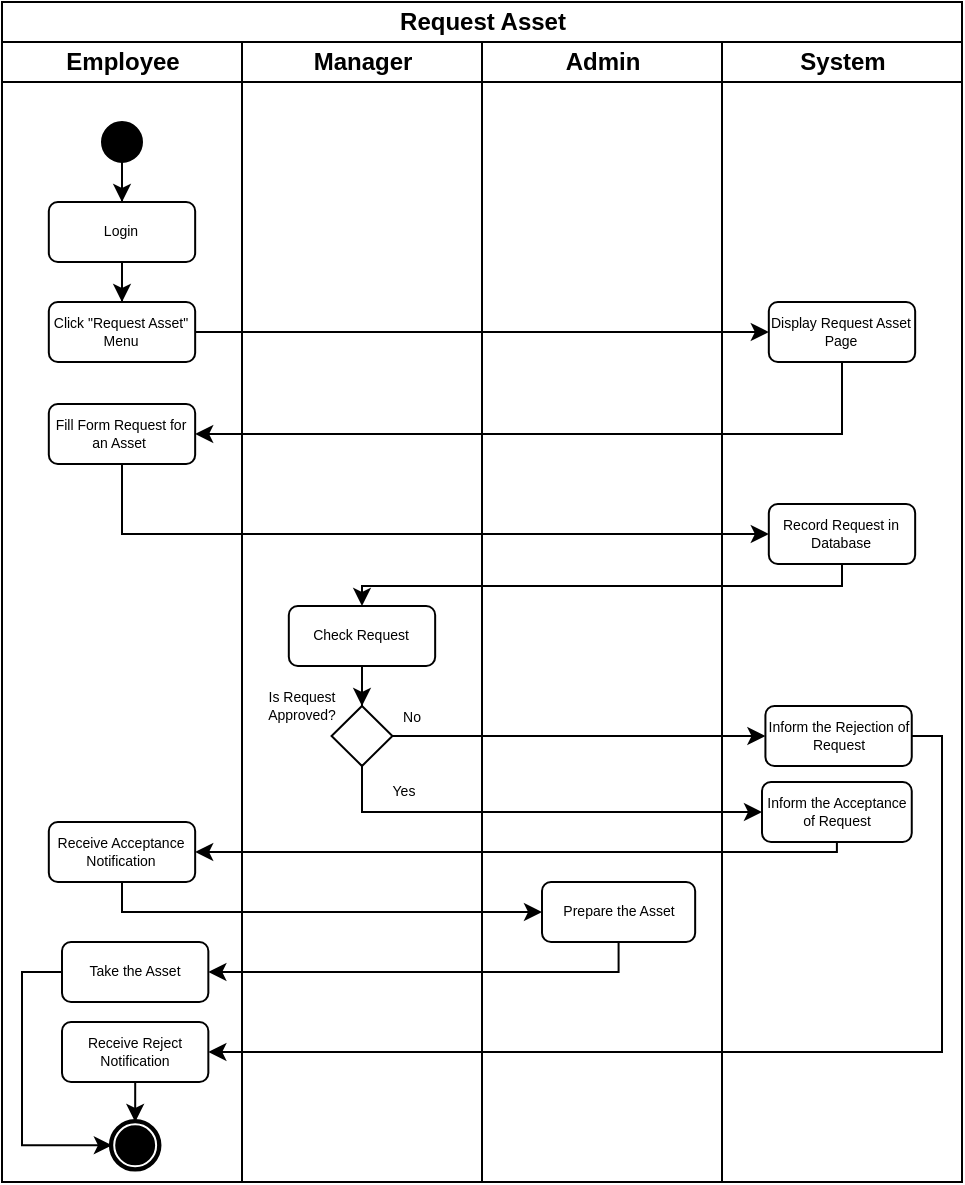 <mxfile version="13.9.9" type="device"><diagram id="PCO2Zfmw_XY5YapE-h2q" name="Page-1"><mxGraphModel dx="640" dy="435" grid="0" gridSize="10" guides="1" tooltips="1" connect="1" arrows="1" fold="1" page="1" pageScale="1" pageWidth="850" pageHeight="1100" math="0" shadow="0"><root><mxCell id="0"/><mxCell id="1" parent="0"/><mxCell id="kbAStSX1PMtTqfNy8U85-1" value="Request Asset" style="swimlane;html=1;childLayout=stackLayout;resizeParent=1;resizeParentMax=0;startSize=20;" parent="1" vertex="1"><mxGeometry x="240" y="30" width="480" height="590" as="geometry"/></mxCell><mxCell id="kbAStSX1PMtTqfNy8U85-2" value="Employee" style="swimlane;html=1;startSize=20;" parent="kbAStSX1PMtTqfNy8U85-1" vertex="1"><mxGeometry y="20" width="120" height="570" as="geometry"/></mxCell><mxCell id="kbAStSX1PMtTqfNy8U85-21" style="edgeStyle=orthogonalEdgeStyle;rounded=0;orthogonalLoop=1;jettySize=auto;html=1;fontSize=7;" parent="kbAStSX1PMtTqfNy8U85-2" source="kbAStSX1PMtTqfNy8U85-13" target="kbAStSX1PMtTqfNy8U85-14" edge="1"><mxGeometry relative="1" as="geometry"/></mxCell><mxCell id="kbAStSX1PMtTqfNy8U85-13" value="" style="ellipse;whiteSpace=wrap;html=1;aspect=fixed;fillColor=#000000;" parent="kbAStSX1PMtTqfNy8U85-2" vertex="1"><mxGeometry x="50" y="40" width="20" height="20" as="geometry"/></mxCell><mxCell id="HaKQpexCDsGhTIHKQ11S-2" style="edgeStyle=orthogonalEdgeStyle;rounded=0;orthogonalLoop=1;jettySize=auto;html=1;entryX=0.5;entryY=0;entryDx=0;entryDy=0;" parent="kbAStSX1PMtTqfNy8U85-2" source="kbAStSX1PMtTqfNy8U85-14" target="HaKQpexCDsGhTIHKQ11S-1" edge="1"><mxGeometry relative="1" as="geometry"/></mxCell><mxCell id="kbAStSX1PMtTqfNy8U85-14" value="&lt;font style=&quot;font-size: 7px;&quot; face=&quot;Helvetica&quot;&gt;Login&lt;/font&gt;" style="rounded=1;whiteSpace=wrap;html=1;shadow=0;labelBackgroundColor=none;strokeWidth=1;fontFamily=Verdana;fontSize=7;align=center;" parent="kbAStSX1PMtTqfNy8U85-2" vertex="1"><mxGeometry x="23.41" y="80" width="73.17" height="30" as="geometry"/></mxCell><mxCell id="kbAStSX1PMtTqfNy8U85-15" value="&lt;font style=&quot;font-size: 7px&quot; face=&quot;Helvetica&quot;&gt;Fill Form Request for an Asset&amp;nbsp;&lt;/font&gt;" style="rounded=1;whiteSpace=wrap;html=1;shadow=0;labelBackgroundColor=none;strokeWidth=1;fontFamily=Verdana;fontSize=7;align=center;" parent="kbAStSX1PMtTqfNy8U85-2" vertex="1"><mxGeometry x="23.41" y="181" width="73.17" height="30" as="geometry"/></mxCell><mxCell id="HaKQpexCDsGhTIHKQ11S-18" style="edgeStyle=orthogonalEdgeStyle;rounded=0;orthogonalLoop=1;jettySize=auto;html=1;entryX=0;entryY=0.5;entryDx=0;entryDy=0;" parent="kbAStSX1PMtTqfNy8U85-2" source="kbAStSX1PMtTqfNy8U85-36" target="kbAStSX1PMtTqfNy8U85-39" edge="1"><mxGeometry relative="1" as="geometry"><Array as="points"><mxPoint x="10" y="465"/><mxPoint x="10" y="552"/></Array></mxGeometry></mxCell><mxCell id="kbAStSX1PMtTqfNy8U85-36" value="&lt;font style=&quot;font-size: 7px&quot; face=&quot;Helvetica&quot;&gt;Take the Asset&lt;/font&gt;" style="rounded=1;whiteSpace=wrap;html=1;shadow=0;labelBackgroundColor=none;strokeWidth=1;fontFamily=Verdana;fontSize=7;align=center;" parent="kbAStSX1PMtTqfNy8U85-2" vertex="1"><mxGeometry x="30.0" y="450" width="73.17" height="30" as="geometry"/></mxCell><mxCell id="kbAStSX1PMtTqfNy8U85-39" value="" style="shape=mxgraph.bpmn.shape;html=1;verticalLabelPosition=bottom;labelBackgroundColor=#ffffff;verticalAlign=top;align=center;perimeter=ellipsePerimeter;outlineConnect=0;outline=end;symbol=terminate;" parent="kbAStSX1PMtTqfNy8U85-2" vertex="1"><mxGeometry x="54.94" y="540" width="23.29" height="23.29" as="geometry"/></mxCell><mxCell id="HaKQpexCDsGhTIHKQ11S-1" value="&lt;font style=&quot;font-size: 7px&quot; face=&quot;Helvetica&quot;&gt;Click &quot;Request Asset&quot; Menu&lt;/font&gt;" style="rounded=1;whiteSpace=wrap;html=1;shadow=0;labelBackgroundColor=none;strokeWidth=1;fontFamily=Verdana;fontSize=7;align=center;" parent="kbAStSX1PMtTqfNy8U85-2" vertex="1"><mxGeometry x="23.41" y="130" width="73.17" height="30" as="geometry"/></mxCell><mxCell id="HaKQpexCDsGhTIHKQ11S-10" style="edgeStyle=orthogonalEdgeStyle;rounded=0;orthogonalLoop=1;jettySize=auto;html=1;entryX=0.5;entryY=0;entryDx=0;entryDy=0;" parent="kbAStSX1PMtTqfNy8U85-2" source="HaKQpexCDsGhTIHKQ11S-8" target="kbAStSX1PMtTqfNy8U85-39" edge="1"><mxGeometry relative="1" as="geometry"/></mxCell><mxCell id="HaKQpexCDsGhTIHKQ11S-8" value="&lt;font style=&quot;font-size: 7px&quot; face=&quot;Helvetica&quot;&gt;Receive Reject Notification&lt;/font&gt;" style="rounded=1;whiteSpace=wrap;html=1;shadow=0;labelBackgroundColor=none;strokeWidth=1;fontFamily=Verdana;fontSize=7;align=center;" parent="kbAStSX1PMtTqfNy8U85-2" vertex="1"><mxGeometry x="30.0" y="490" width="73.17" height="30" as="geometry"/></mxCell><mxCell id="HaKQpexCDsGhTIHKQ11S-15" value="&lt;font style=&quot;font-size: 7px&quot; face=&quot;Helvetica&quot;&gt;Receive Acceptance Notification&lt;/font&gt;" style="rounded=1;whiteSpace=wrap;html=1;shadow=0;labelBackgroundColor=none;strokeWidth=1;fontFamily=Verdana;fontSize=7;align=center;" parent="kbAStSX1PMtTqfNy8U85-2" vertex="1"><mxGeometry x="23.41" y="390" width="73.17" height="30" as="geometry"/></mxCell><mxCell id="kbAStSX1PMtTqfNy8U85-24" style="edgeStyle=orthogonalEdgeStyle;rounded=0;orthogonalLoop=1;jettySize=auto;html=1;entryX=0.5;entryY=0;entryDx=0;entryDy=0;fontSize=7;" parent="kbAStSX1PMtTqfNy8U85-1" source="kbAStSX1PMtTqfNy8U85-18" target="kbAStSX1PMtTqfNy8U85-16" edge="1"><mxGeometry relative="1" as="geometry"><Array as="points"><mxPoint x="420" y="292"/><mxPoint x="180" y="292"/></Array></mxGeometry></mxCell><mxCell id="kbAStSX1PMtTqfNy8U85-37" style="edgeStyle=orthogonalEdgeStyle;rounded=0;orthogonalLoop=1;jettySize=auto;html=1;entryX=1;entryY=0.5;entryDx=0;entryDy=0;fontSize=7;exitX=0.5;exitY=1;exitDx=0;exitDy=0;" parent="kbAStSX1PMtTqfNy8U85-1" source="kbAStSX1PMtTqfNy8U85-19" target="kbAStSX1PMtTqfNy8U85-36" edge="1"><mxGeometry relative="1" as="geometry"><mxPoint x="284.79" y="457" as="sourcePoint"/><Array as="points"><mxPoint x="308" y="485"/></Array></mxGeometry></mxCell><mxCell id="FfQXuXWyslTNDlw8bYM_-2" style="edgeStyle=orthogonalEdgeStyle;rounded=0;orthogonalLoop=1;jettySize=auto;html=1;entryX=0;entryY=0.5;entryDx=0;entryDy=0;" parent="kbAStSX1PMtTqfNy8U85-1" source="kbAStSX1PMtTqfNy8U85-17" target="kbAStSX1PMtTqfNy8U85-28" edge="1"><mxGeometry relative="1" as="geometry"/></mxCell><mxCell id="kbAStSX1PMtTqfNy8U85-3" value="Manager" style="swimlane;html=1;startSize=20;" parent="kbAStSX1PMtTqfNy8U85-1" vertex="1"><mxGeometry x="120" y="20" width="120" height="570" as="geometry"><mxRectangle x="120" y="20" width="30" height="460" as="alternateBounds"/></mxGeometry></mxCell><mxCell id="kbAStSX1PMtTqfNy8U85-25" style="edgeStyle=orthogonalEdgeStyle;rounded=0;orthogonalLoop=1;jettySize=auto;html=1;entryX=0.5;entryY=0;entryDx=0;entryDy=0;fontSize=7;" parent="kbAStSX1PMtTqfNy8U85-3" source="kbAStSX1PMtTqfNy8U85-16" target="kbAStSX1PMtTqfNy8U85-17" edge="1"><mxGeometry relative="1" as="geometry"/></mxCell><mxCell id="kbAStSX1PMtTqfNy8U85-16" value="&lt;font style=&quot;font-size: 7px&quot; face=&quot;Helvetica&quot;&gt;Check Request&lt;/font&gt;" style="rounded=1;whiteSpace=wrap;html=1;shadow=0;labelBackgroundColor=none;strokeWidth=1;fontFamily=Verdana;fontSize=7;align=center;" parent="kbAStSX1PMtTqfNy8U85-3" vertex="1"><mxGeometry x="23.41" y="282" width="73.17" height="30" as="geometry"/></mxCell><mxCell id="kbAStSX1PMtTqfNy8U85-17" value="" style="rhombus;whiteSpace=wrap;html=1;fillColor=#FFFFFF;" parent="kbAStSX1PMtTqfNy8U85-3" vertex="1"><mxGeometry x="44.78" y="332" width="30.43" height="30" as="geometry"/></mxCell><mxCell id="kbAStSX1PMtTqfNy8U85-27" value="Yes" style="text;html=1;strokeColor=none;fillColor=none;align=center;verticalAlign=middle;whiteSpace=wrap;rounded=0;fontSize=7;" parent="kbAStSX1PMtTqfNy8U85-3" vertex="1"><mxGeometry x="61.21" y="365" width="40" height="20" as="geometry"/></mxCell><mxCell id="kbAStSX1PMtTqfNy8U85-29" value="Is Request Approved?" style="text;html=1;strokeColor=none;fillColor=none;align=center;verticalAlign=middle;whiteSpace=wrap;rounded=0;fontSize=7;" parent="kbAStSX1PMtTqfNy8U85-3" vertex="1"><mxGeometry x="10" y="312" width="40" height="40" as="geometry"/></mxCell><mxCell id="kbAStSX1PMtTqfNy8U85-43" value="No" style="text;html=1;strokeColor=none;fillColor=none;align=center;verticalAlign=middle;whiteSpace=wrap;rounded=0;fontSize=7;" parent="kbAStSX1PMtTqfNy8U85-3" vertex="1"><mxGeometry x="65.21" y="328" width="40" height="20" as="geometry"/></mxCell><mxCell id="kbAStSX1PMtTqfNy8U85-4" value="Admin" style="swimlane;html=1;startSize=20;" parent="kbAStSX1PMtTqfNy8U85-1" vertex="1"><mxGeometry x="240" y="20" width="120" height="570" as="geometry"/></mxCell><mxCell id="kbAStSX1PMtTqfNy8U85-19" value="&lt;font style=&quot;font-size: 7px&quot; face=&quot;Helvetica&quot;&gt;Prepare the Asset&lt;/font&gt;" style="rounded=1;whiteSpace=wrap;html=1;shadow=0;labelBackgroundColor=none;strokeWidth=1;fontFamily=Verdana;fontSize=7;align=center;" parent="kbAStSX1PMtTqfNy8U85-4" vertex="1"><mxGeometry x="30" y="420" width="76.58" height="30" as="geometry"/></mxCell><mxCell id="kbAStSX1PMtTqfNy8U85-12" value="System" style="swimlane;html=1;startSize=20;" parent="kbAStSX1PMtTqfNy8U85-1" vertex="1"><mxGeometry x="360" y="20" width="120" height="570" as="geometry"/></mxCell><mxCell id="kbAStSX1PMtTqfNy8U85-18" value="&lt;font style=&quot;font-size: 7px&quot; face=&quot;Helvetica&quot;&gt;Record Request in Database&lt;/font&gt;" style="rounded=1;whiteSpace=wrap;html=1;shadow=0;labelBackgroundColor=none;strokeWidth=1;fontFamily=Verdana;fontSize=7;align=center;" parent="kbAStSX1PMtTqfNy8U85-12" vertex="1"><mxGeometry x="23.41" y="231" width="73.17" height="30" as="geometry"/></mxCell><mxCell id="kbAStSX1PMtTqfNy8U85-28" value="&lt;span style=&quot;font-family: &amp;#34;helvetica&amp;#34;&quot;&gt;Inform the Rejection of Request&lt;/span&gt;" style="rounded=1;whiteSpace=wrap;html=1;shadow=0;labelBackgroundColor=none;strokeWidth=1;fontFamily=Verdana;fontSize=7;align=center;" parent="kbAStSX1PMtTqfNy8U85-12" vertex="1"><mxGeometry x="21.71" y="332" width="73.17" height="30" as="geometry"/></mxCell><mxCell id="HaKQpexCDsGhTIHKQ11S-4" value="&lt;font style=&quot;font-size: 7px&quot; face=&quot;Helvetica&quot;&gt;Display Request Asset Page&lt;/font&gt;" style="rounded=1;whiteSpace=wrap;html=1;shadow=0;labelBackgroundColor=none;strokeWidth=1;fontFamily=Verdana;fontSize=7;align=center;" parent="kbAStSX1PMtTqfNy8U85-12" vertex="1"><mxGeometry x="23.41" y="130" width="73.17" height="30" as="geometry"/></mxCell><mxCell id="HaKQpexCDsGhTIHKQ11S-12" value="&lt;span style=&quot;font-family: &amp;#34;helvetica&amp;#34;&quot;&gt;Inform the Acceptance of Request&lt;/span&gt;" style="rounded=1;whiteSpace=wrap;html=1;shadow=0;labelBackgroundColor=none;strokeWidth=1;fontFamily=Verdana;fontSize=7;align=center;" parent="kbAStSX1PMtTqfNy8U85-12" vertex="1"><mxGeometry x="20" y="370" width="74.88" height="30" as="geometry"/></mxCell><mxCell id="HaKQpexCDsGhTIHKQ11S-5" style="edgeStyle=orthogonalEdgeStyle;rounded=0;orthogonalLoop=1;jettySize=auto;html=1;entryX=0;entryY=0.5;entryDx=0;entryDy=0;" parent="kbAStSX1PMtTqfNy8U85-1" source="HaKQpexCDsGhTIHKQ11S-1" target="HaKQpexCDsGhTIHKQ11S-4" edge="1"><mxGeometry relative="1" as="geometry"/></mxCell><mxCell id="HaKQpexCDsGhTIHKQ11S-6" style="edgeStyle=orthogonalEdgeStyle;rounded=0;orthogonalLoop=1;jettySize=auto;html=1;entryX=1;entryY=0.5;entryDx=0;entryDy=0;" parent="kbAStSX1PMtTqfNy8U85-1" source="HaKQpexCDsGhTIHKQ11S-4" target="kbAStSX1PMtTqfNy8U85-15" edge="1"><mxGeometry relative="1" as="geometry"><Array as="points"><mxPoint x="420" y="216"/></Array></mxGeometry></mxCell><mxCell id="HaKQpexCDsGhTIHKQ11S-11" style="edgeStyle=orthogonalEdgeStyle;rounded=0;orthogonalLoop=1;jettySize=auto;html=1;entryX=1;entryY=0.5;entryDx=0;entryDy=0;" parent="kbAStSX1PMtTqfNy8U85-1" source="kbAStSX1PMtTqfNy8U85-28" target="HaKQpexCDsGhTIHKQ11S-8" edge="1"><mxGeometry relative="1" as="geometry"><mxPoint x="110" y="525" as="targetPoint"/><Array as="points"><mxPoint x="470" y="367"/><mxPoint x="470" y="525"/></Array></mxGeometry></mxCell><mxCell id="HaKQpexCDsGhTIHKQ11S-13" style="edgeStyle=orthogonalEdgeStyle;rounded=0;orthogonalLoop=1;jettySize=auto;html=1;entryX=0;entryY=0.5;entryDx=0;entryDy=0;" parent="kbAStSX1PMtTqfNy8U85-1" source="kbAStSX1PMtTqfNy8U85-17" target="HaKQpexCDsGhTIHKQ11S-12" edge="1"><mxGeometry relative="1" as="geometry"><Array as="points"><mxPoint x="180" y="405"/></Array></mxGeometry></mxCell><mxCell id="HaKQpexCDsGhTIHKQ11S-16" style="edgeStyle=orthogonalEdgeStyle;rounded=0;orthogonalLoop=1;jettySize=auto;html=1;entryX=1;entryY=0.5;entryDx=0;entryDy=0;" parent="kbAStSX1PMtTqfNy8U85-1" source="HaKQpexCDsGhTIHKQ11S-12" target="HaKQpexCDsGhTIHKQ11S-15" edge="1"><mxGeometry relative="1" as="geometry"><Array as="points"><mxPoint x="417" y="425"/></Array></mxGeometry></mxCell><mxCell id="HaKQpexCDsGhTIHKQ11S-17" style="edgeStyle=orthogonalEdgeStyle;rounded=0;orthogonalLoop=1;jettySize=auto;html=1;entryX=0;entryY=0.5;entryDx=0;entryDy=0;" parent="kbAStSX1PMtTqfNy8U85-1" source="HaKQpexCDsGhTIHKQ11S-15" target="kbAStSX1PMtTqfNy8U85-19" edge="1"><mxGeometry relative="1" as="geometry"><Array as="points"><mxPoint x="60" y="455"/></Array></mxGeometry></mxCell><mxCell id="3fmKG6-u_eQX7si9lk1Q-2" style="edgeStyle=orthogonalEdgeStyle;rounded=0;orthogonalLoop=1;jettySize=auto;html=1;entryX=0;entryY=0.5;entryDx=0;entryDy=0;" parent="kbAStSX1PMtTqfNy8U85-1" source="kbAStSX1PMtTqfNy8U85-15" target="kbAStSX1PMtTqfNy8U85-18" edge="1"><mxGeometry relative="1" as="geometry"><mxPoint x="59.995" y="252" as="targetPoint"/><Array as="points"><mxPoint x="60" y="266"/></Array></mxGeometry></mxCell></root></mxGraphModel></diagram></mxfile>